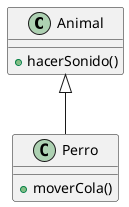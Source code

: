 @startuml
class Animal {
    + hacerSonido()
}

class Perro {
    + moverCola()
}

Animal <|-- Perro
@enduml
